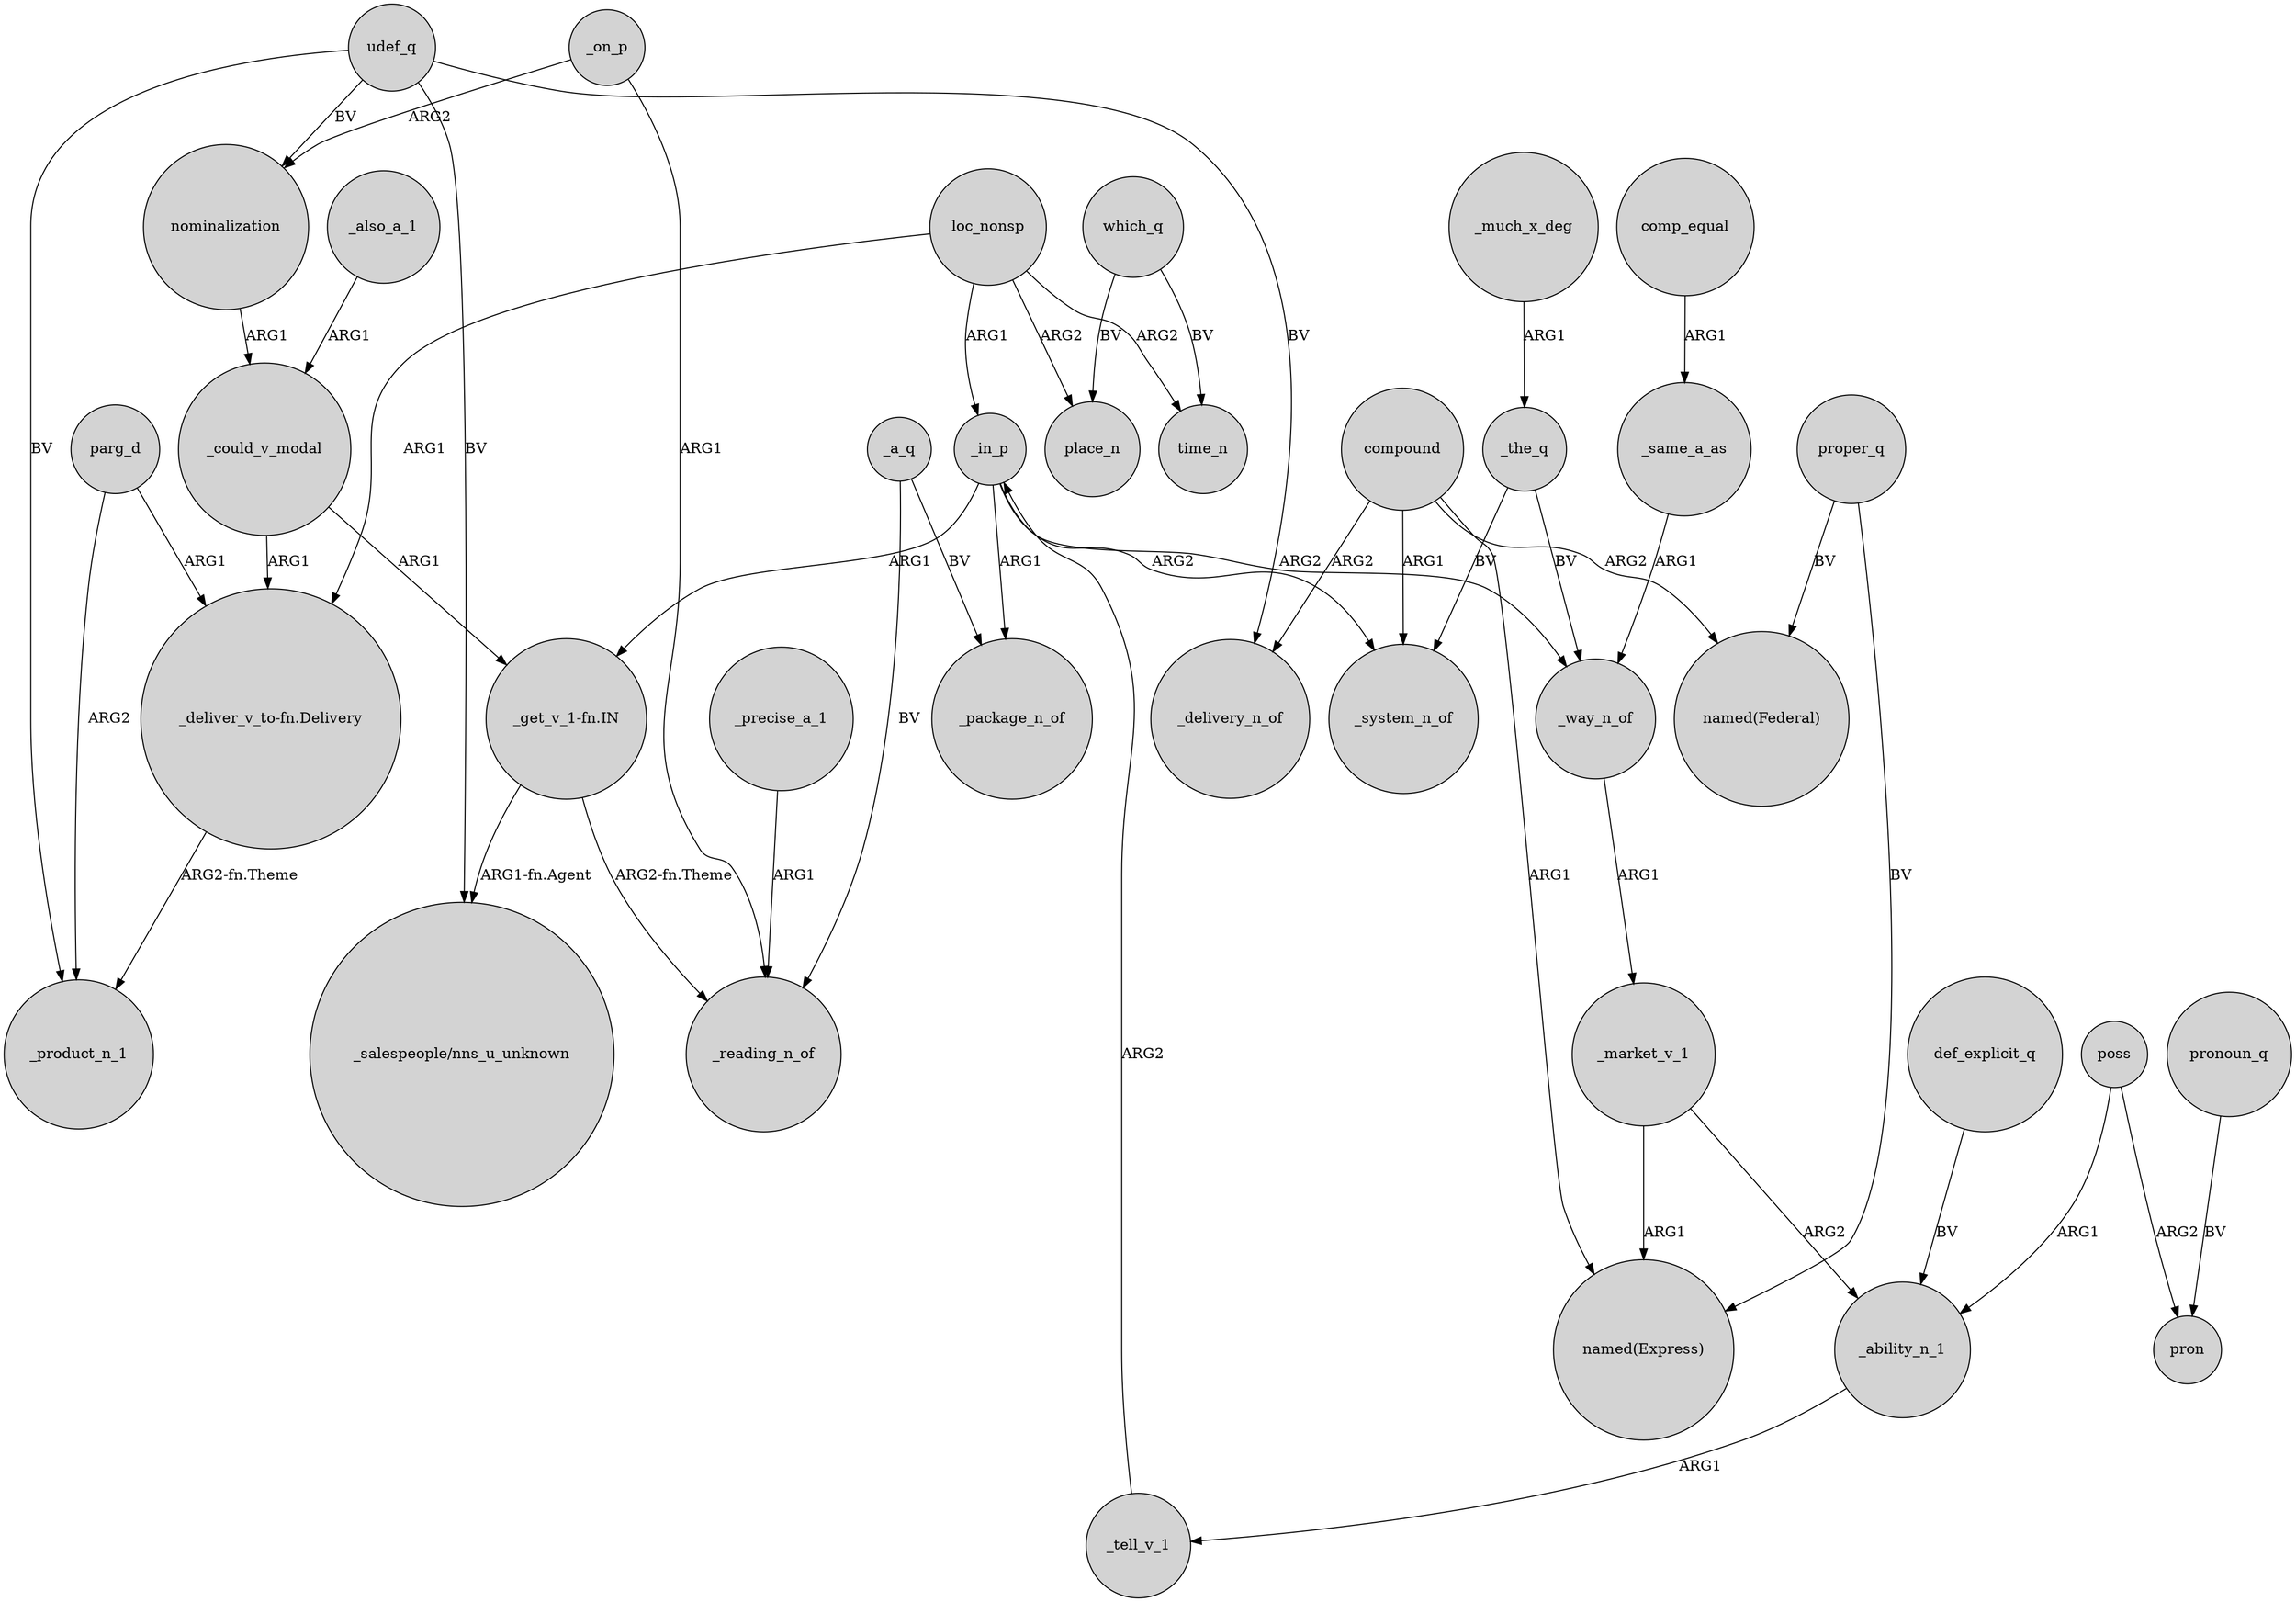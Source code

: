 digraph {
	node [shape=circle style=filled]
	_also_a_1 -> _could_v_modal [label=ARG1]
	_market_v_1 -> _ability_n_1 [label=ARG2]
	parg_d -> _product_n_1 [label=ARG2]
	_precise_a_1 -> _reading_n_of [label=ARG1]
	"_get_v_1-fn.IN" -> _reading_n_of [label="ARG2-fn.Theme"]
	poss -> pron [label=ARG2]
	compound -> _system_n_of [label=ARG1]
	_could_v_modal -> "_get_v_1-fn.IN" [label=ARG1]
	proper_q -> "named(Express)" [label=BV]
	udef_q -> _delivery_n_of [label=BV]
	_on_p -> nominalization [label=ARG2]
	udef_q -> "_salespeople/nns_u_unknown" [label=BV]
	_market_v_1 -> "named(Express)" [label=ARG1]
	_the_q -> _way_n_of [label=BV]
	_a_q -> _reading_n_of [label=BV]
	loc_nonsp -> "_deliver_v_to-fn.Delivery" [label=ARG1]
	which_q -> time_n [label=BV]
	compound -> "named(Express)" [label=ARG1]
	_in_p -> _package_n_of [label=ARG1]
	loc_nonsp -> _in_p [label=ARG1]
	loc_nonsp -> time_n [label=ARG2]
	_tell_v_1 -> _in_p [label=ARG2]
	"_deliver_v_to-fn.Delivery" -> _product_n_1 [label="ARG2-fn.Theme"]
	_could_v_modal -> "_deliver_v_to-fn.Delivery" [label=ARG1]
	_in_p -> "_get_v_1-fn.IN" [label=ARG1]
	def_explicit_q -> _ability_n_1 [label=BV]
	poss -> _ability_n_1 [label=ARG1]
	pronoun_q -> pron [label=BV]
	which_q -> place_n [label=BV]
	_ability_n_1 -> _tell_v_1 [label=ARG1]
	comp_equal -> _same_a_as [label=ARG1]
	compound -> _delivery_n_of [label=ARG2]
	udef_q -> nominalization [label=BV]
	proper_q -> "named(Federal)" [label=BV]
	parg_d -> "_deliver_v_to-fn.Delivery" [label=ARG1]
	nominalization -> _could_v_modal [label=ARG1]
	udef_q -> _product_n_1 [label=BV]
	_on_p -> _reading_n_of [label=ARG1]
	_way_n_of -> _market_v_1 [label=ARG1]
	loc_nonsp -> place_n [label=ARG2]
	_a_q -> _package_n_of [label=BV]
	_much_x_deg -> _the_q [label=ARG1]
	_the_q -> _system_n_of [label=BV]
	_same_a_as -> _way_n_of [label=ARG1]
	"_get_v_1-fn.IN" -> "_salespeople/nns_u_unknown" [label="ARG1-fn.Agent"]
	_in_p -> _way_n_of [label=ARG2]
	compound -> "named(Federal)" [label=ARG2]
	_in_p -> _system_n_of [label=ARG2]
}
